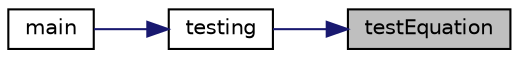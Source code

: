 digraph "testEquation"
{
 // LATEX_PDF_SIZE
  edge [fontname="Helvetica",fontsize="10",labelfontname="Helvetica",labelfontsize="10"];
  node [fontname="Helvetica",fontsize="10",shape=record];
  rankdir="RL";
  Node1 [label="testEquation",height=0.2,width=0.4,color="black", fillcolor="grey75", style="filled", fontcolor="black",tooltip="Test one equation"];
  Node1 -> Node2 [dir="back",color="midnightblue",fontsize="10",style="solid",fontname="Helvetica"];
  Node2 [label="testing",height=0.2,width=0.4,color="black", fillcolor="white", style="filled",URL="$test_8cpp.html#a0fb23245f06f731e5a3ee2465feb2976",tooltip="test solving equation module on some prepared tests"];
  Node2 -> Node3 [dir="back",color="midnightblue",fontsize="10",style="solid",fontname="Helvetica"];
  Node3 [label="main",height=0.2,width=0.4,color="black", fillcolor="white", style="filled",URL="$_source_8cpp.html#ae66f6b31b5ad750f1fe042a706a4e3d4",tooltip=" "];
}
